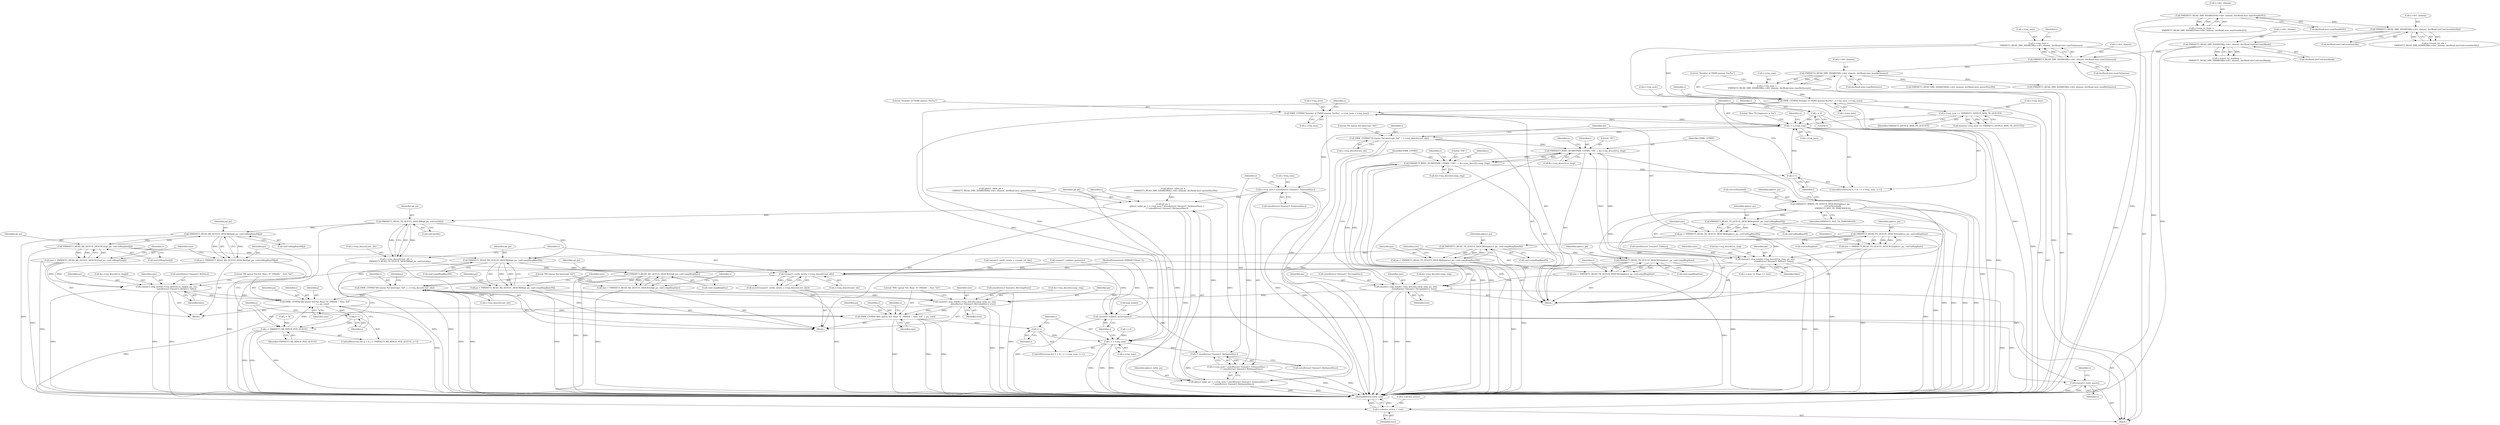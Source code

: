 digraph "0_qemu_9878d173f574df74bde0ff50b2f81009fbee81bb@API" {
"1000455" [label="(Call,s->txq_num * sizeof(struct Vmxnet3_TxQueueDesc))"];
"1000255" [label="(Call,i < s->txq_num)"];
"1000252" [label="(Call,i = 0)"];
"1000260" [label="(Call,i++)"];
"1000376" [label="(Call,VMXNET3_RING_DUMP(VMW_CFPRN, \"TXC\", i, &s->txq_descr[i].comp_ring))"];
"1000331" [label="(Call,VMXNET3_RING_DUMP(VMW_CFPRN, \"TX\", i, &s->txq_descr[i].tx_ring))"];
"1000293" [label="(Call,VMW_CFPRN(\"TX Queue %d interrupt: %d\", i, s->txq_descr[i].intr_idx))"];
"1000317" [label="(Call,vmxnet3_ring_init(&s->txq_descr[i].tx_ring, pa, size,\n                          sizeof(struct Vmxnet3_TxDesc), false))"];
"1000303" [label="(Call,pa = VMXNET3_READ_TX_QUEUE_DESCR64(qdescr_pa, conf.txRingBasePA))"];
"1000305" [label="(Call,VMXNET3_READ_TX_QUEUE_DESCR64(qdescr_pa, conf.txRingBasePA))"];
"1000406" [label="(Call,VMXNET3_WRITE_TX_QUEUE_DESCR32(qdescr_pa,\n                                       ctrl.txThreshold,\n                                       VMXNET3_DEF_TX_THRESHOLD))"];
"1000357" [label="(Call,VMXNET3_READ_TX_QUEUE_DESCR32(qdescr_pa, conf.compRingSize))"];
"1000350" [label="(Call,VMXNET3_READ_TX_QUEUE_DESCR64(qdescr_pa, conf.compRingBasePA))"];
"1000312" [label="(Call,VMXNET3_READ_TX_QUEUE_DESCR32(qdescr_pa, conf.txRingSize))"];
"1000310" [label="(Call,size = VMXNET3_READ_TX_QUEUE_DESCR32(qdescr_pa, conf.txRingSize))"];
"1000362" [label="(Call,vmxnet3_ring_init(&s->txq_descr[i].comp_ring, pa, size,\n                          sizeof(struct Vmxnet3_TxCompDesc), true))"];
"1000348" [label="(Call,pa = VMXNET3_READ_TX_QUEUE_DESCR64(qdescr_pa, conf.compRingBasePA))"];
"1000355" [label="(Call,size = VMXNET3_READ_TX_QUEUE_DESCR32(qdescr_pa, conf.compRingSize))"];
"1000272" [label="(Call,VMW_CFPRN(\"Number of TX/RX queues %u/%u\", s->txq_num, s->rxq_num))"];
"1000221" [label="(Call,VMW_CFPRN(\"Number of TX/RX queues %u/%u\", s->txq_num, s->rxq_num))"];
"1000195" [label="(Call,s->txq_num =\n        VMXNET3_READ_DRV_SHARED8(s->drv_shmem, devRead.misc.numTxQueues))"];
"1000199" [label="(Call,VMXNET3_READ_DRV_SHARED8(s->drv_shmem, devRead.misc.numTxQueues))"];
"1000179" [label="(Call,VMXNET3_READ_DRV_SHARED8(s->drv_shmem, devRead.intrConf.autoMask))"];
"1000155" [label="(Call,VMXNET3_READ_DRV_SHARED8(s->drv_shmem, devRead.intrConf.eventIntrIdx))"];
"1000125" [label="(Call,VMXNET3_READ_DRV_SHARED16(s->drv_shmem, devRead.misc.maxNumRxSG))"];
"1000208" [label="(Call,s->rxq_num =\n        VMXNET3_READ_DRV_SHARED8(s->drv_shmem, devRead.misc.numRxQueues))"];
"1000212" [label="(Call,VMXNET3_READ_DRV_SHARED8(s->drv_shmem, devRead.misc.numRxQueues))"];
"1000230" [label="(Call,s->txq_num <= VMXNET3_DEVICE_MAX_TX_QUEUES)"];
"1000450" [label="(Call,qd_pa =\n            qdescr_table_pa + s->txq_num * sizeof(struct Vmxnet3_TxQueueDesc) +\n            i * sizeof(struct Vmxnet3_RxQueueDesc))"];
"1000473" [label="(Call,VMXNET3_READ_TX_QUEUE_DESCR8(qd_pa, conf.intrIdx))"];
"1000465" [label="(Call,s->rxq_descr[i].intr_idx =\n            VMXNET3_READ_TX_QUEUE_DESCR8(qd_pa, conf.intrIdx))"];
"1000479" [label="(Call,vmxnet3_verify_intx(s, s->rxq_descr[i].intr_idx))"];
"1000478" [label="(Call,assert(vmxnet3_verify_intx(s, s->rxq_descr[i].intr_idx)))"];
"1000488" [label="(Call,VMW_CFPRN(\"RX Queue %d interrupt: %d\", i, s->rxq_descr[i].intr_idx))"];
"1000542" [label="(Call,VMW_CFPRN(\"RX queue %d:%d: Base: %\" PRIx64 \", Size: %d\",\n                      i, j, pa, size))"];
"1000505" [label="(Call,j++)"];
"1000502" [label="(Call,j < VMXNET3_RX_RINGS_PER_QUEUE)"];
"1000576" [label="(Call,VMW_CFPRN(\"RXC queue %d: Base: %\" PRIx64 \", Size: %d\", i, pa, size))"];
"1000445" [label="(Call,i++)"];
"1000440" [label="(Call,i < s->rxq_num)"];
"1000461" [label="(Call,i * sizeof(struct Vmxnet3_RxQueueDesc))"];
"1000452" [label="(Call,qdescr_table_pa + s->txq_num * sizeof(struct Vmxnet3_TxQueueDesc) +\n            i * sizeof(struct Vmxnet3_RxQueueDesc))"];
"1000454" [label="(Call,s->txq_num * sizeof(struct Vmxnet3_TxQueueDesc) +\n            i * sizeof(struct Vmxnet3_RxQueueDesc))"];
"1000599" [label="(Call,vmxnet3_validate_interrupts(s))"];
"1000602" [label="(Call,vmxnet3_reset_mac(s))"];
"1000510" [label="(Call,VMXNET3_READ_RX_QUEUE_DESCR64(qd_pa, conf.rxRingBasePA[j]))"];
"1000508" [label="(Call,pa = VMXNET3_READ_RX_QUEUE_DESCR64(qd_pa, conf.rxRingBasePA[j]))"];
"1000526" [label="(Call,vmxnet3_ring_init(&s->rxq_descr[i].rx_ring[j], pa, size,\n                              sizeof(struct Vmxnet3_RxDesc), false))"];
"1000519" [label="(Call,VMXNET3_READ_RX_QUEUE_DESCR32(qd_pa, conf.rxRingSize[j]))"];
"1000517" [label="(Call,size = VMXNET3_READ_RX_QUEUE_DESCR32(qd_pa, conf.rxRingSize[j]))"];
"1000550" [label="(Call,VMXNET3_READ_RX_QUEUE_DESCR64(qd_pa, conf.compRingBasePA))"];
"1000548" [label="(Call,pa = VMXNET3_READ_RX_QUEUE_DESCR64(qd_pa, conf.compRingBasePA))"];
"1000562" [label="(Call,vmxnet3_ring_init(&s->rxq_descr[i].comp_ring, pa, size,\n                          sizeof(struct Vmxnet3_RxCompDesc), true))"];
"1000604" [label="(Call,s->device_active = true)"];
"1000557" [label="(Call,VMXNET3_READ_RX_QUEUE_DESCR32(qd_pa, conf.compRingSize))"];
"1000555" [label="(Call,size = VMXNET3_READ_RX_QUEUE_DESCR32(qd_pa, conf.compRingSize))"];
"1000547" [label="(Identifier,size)"];
"1000345" [label="(Identifier,s)"];
"1000519" [label="(Call,VMXNET3_READ_RX_QUEUE_DESCR32(qd_pa, conf.rxRingSize[j]))"];
"1000479" [label="(Call,vmxnet3_verify_intx(s, s->rxq_descr[i].intr_idx))"];
"1000195" [label="(Call,s->txq_num =\n        VMXNET3_READ_DRV_SHARED8(s->drv_shmem, devRead.misc.numTxQueues))"];
"1000498" [label="(ControlStructure,for (j = 0; j < VMXNET3_RX_RINGS_PER_QUEUE; j++))"];
"1000600" [label="(Identifier,s)"];
"1000563" [label="(Call,&s->rxq_descr[i].comp_ring)"];
"1000450" [label="(Call,qd_pa =\n            qdescr_table_pa + s->txq_num * sizeof(struct Vmxnet3_TxQueueDesc) +\n            i * sizeof(struct Vmxnet3_RxQueueDesc))"];
"1000281" [label="(Identifier,s)"];
"1000113" [label="(MethodParameterIn,VMXNET3State *s)"];
"1000604" [label="(Call,s->device_active = true)"];
"1000234" [label="(Identifier,VMXNET3_DEVICE_MAX_TX_QUEUES)"];
"1000489" [label="(Literal,\"RX Queue %d interrupt: %d\")"];
"1000180" [label="(Call,s->drv_shmem)"];
"1000251" [label="(ControlStructure,for (i = 0; i < s->txq_num; i++))"];
"1000196" [label="(Call,s->txq_num)"];
"1000314" [label="(Call,conf.txRingSize)"];
"1000543" [label="(Literal,\"RX queue %d:%d: Base: %\" PRIx64 \", Size: %d\")"];
"1000351" [label="(Identifier,qdescr_pa)"];
"1000175" [label="(Call,s->auto_int_masking =\n        VMXNET3_READ_DRV_SHARED8(s->drv_shmem, devRead.intrConf.autoMask))"];
"1000334" [label="(Identifier,i)"];
"1000378" [label="(Literal,\"TXC\")"];
"1000580" [label="(Identifier,size)"];
"1000263" [label="(Call,VMXNET3_READ_DRV_SHARED8(s->drv_shmem, devRead.misc.numRxQueues))"];
"1000407" [label="(Identifier,qdescr_pa)"];
"1000260" [label="(Call,i++)"];
"1000469" [label="(Identifier,s)"];
"1000546" [label="(Identifier,pa)"];
"1000603" [label="(Identifier,s)"];
"1000571" [label="(Identifier,pa)"];
"1000567" [label="(Identifier,s)"];
"1000558" [label="(Identifier,qd_pa)"];
"1000280" [label="(Call,vmxnet3_validate_queues(s))"];
"1000436" [label="(ControlStructure,for (i = 0; i < s->rxq_num; i++))"];
"1000212" [label="(Call,VMXNET3_READ_DRV_SHARED8(s->drv_shmem, devRead.misc.numRxQueues))"];
"1000490" [label="(Identifier,i)"];
"1000253" [label="(Identifier,i)"];
"1000355" [label="(Call,size = VMXNET3_READ_TX_QUEUE_DESCR32(qdescr_pa, conf.compRingSize))"];
"1000504" [label="(Identifier,VMXNET3_RX_RINGS_PER_QUEUE)"];
"1000579" [label="(Identifier,pa)"];
"1000311" [label="(Identifier,size)"];
"1000262" [label="(Block,)"];
"1000256" [label="(Identifier,i)"];
"1000226" [label="(Call,s->rxq_num)"];
"1000377" [label="(Identifier,VMW_CFPRN)"];
"1000406" [label="(Call,VMXNET3_WRITE_TX_QUEUE_DESCR32(qdescr_pa,\n                                       ctrl.txThreshold,\n                                       VMXNET3_DEF_TX_THRESHOLD))"];
"1000447" [label="(Block,)"];
"1000549" [label="(Identifier,pa)"];
"1000367" [label="(Identifier,s)"];
"1000165" [label="(Call,vmxnet3_verify_intx(s, s->event_int_idx))"];
"1000446" [label="(Identifier,i)"];
"1000463" [label="(Call,sizeof(struct Vmxnet3_RxQueueDesc))"];
"1000551" [label="(Identifier,qd_pa)"];
"1000331" [label="(Call,VMXNET3_RING_DUMP(VMW_CFPRN, \"TX\", i, &s->txq_descr[i].tx_ring))"];
"1000559" [label="(Call,conf.compRingSize)"];
"1000222" [label="(Literal,\"Number of TX/RX queues %u/%u\")"];
"1000362" [label="(Call,vmxnet3_ring_init(&s->txq_descr[i].comp_ring, pa, size,\n                          sizeof(struct Vmxnet3_TxCompDesc), true))"];
"1000121" [label="(Call,s->max_rx_frags =\n        VMXNET3_READ_DRV_SHARED16(s->drv_shmem, devRead.misc.maxNumRxSG))"];
"1000126" [label="(Call,s->drv_shmem)"];
"1000509" [label="(Identifier,pa)"];
"1000151" [label="(Call,s->event_int_idx =\n        VMXNET3_READ_DRV_SHARED8(s->drv_shmem, devRead.intrConf.eventIntrIdx))"];
"1000502" [label="(Call,j < VMXNET3_RX_RINGS_PER_QUEUE)"];
"1000520" [label="(Identifier,qd_pa)"];
"1000544" [label="(Identifier,i)"];
"1000313" [label="(Identifier,qdescr_pa)"];
"1000216" [label="(Call,devRead.misc.numRxQueues)"];
"1000527" [label="(Call,&s->rxq_descr[i].rx_ring[j])"];
"1000508" [label="(Call,pa = VMXNET3_READ_RX_QUEUE_DESCR64(qd_pa, conf.rxRingBasePA[j]))"];
"1000545" [label="(Identifier,j)"];
"1000442" [label="(Call,s->rxq_num)"];
"1000372" [label="(Identifier,size)"];
"1000510" [label="(Call,VMXNET3_READ_RX_QUEUE_DESCR64(qd_pa, conf.rxRingBasePA[j]))"];
"1000326" [label="(Identifier,pa)"];
"1000359" [label="(Call,conf.compRingSize)"];
"1000512" [label="(Call,conf.rxRingBasePA[j])"];
"1000357" [label="(Call,VMXNET3_READ_TX_QUEUE_DESCR32(qdescr_pa, conf.compRingSize))"];
"1000375" [label="(Identifier,true)"];
"1000532" [label="(Identifier,s)"];
"1000474" [label="(Identifier,qd_pa)"];
"1000356" [label="(Identifier,size)"];
"1000503" [label="(Identifier,j)"];
"1000304" [label="(Identifier,pa)"];
"1000455" [label="(Call,s->txq_num * sizeof(struct Vmxnet3_TxQueueDesc))"];
"1000156" [label="(Call,s->drv_shmem)"];
"1000548" [label="(Call,pa = VMXNET3_READ_RX_QUEUE_DESCR64(qd_pa, conf.compRingBasePA))"];
"1000273" [label="(Literal,\"Number of TX/RX queues %u/%u\")"];
"1000606" [label="(Identifier,s)"];
"1000526" [label="(Call,vmxnet3_ring_init(&s->rxq_descr[i].rx_ring[j], pa, size,\n                              sizeof(struct Vmxnet3_RxDesc), false))"];
"1000578" [label="(Identifier,i)"];
"1000312" [label="(Call,VMXNET3_READ_TX_QUEUE_DESCR32(qdescr_pa, conf.txRingSize))"];
"1000538" [label="(Identifier,size)"];
"1000456" [label="(Call,s->txq_num)"];
"1000155" [label="(Call,VMXNET3_READ_DRV_SHARED8(s->drv_shmem, devRead.intrConf.eventIntrIdx))"];
"1000408" [label="(Call,ctrl.txThreshold)"];
"1000441" [label="(Identifier,i)"];
"1000203" [label="(Call,devRead.misc.numTxQueues)"];
"1000480" [label="(Identifier,s)"];
"1000350" [label="(Call,VMXNET3_READ_TX_QUEUE_DESCR64(qdescr_pa, conf.compRingBasePA))"];
"1000576" [label="(Call,VMW_CFPRN(\"RXC queue %d: Base: %\" PRIx64 \", Size: %d\", i, pa, size))"];
"1000328" [label="(Call,sizeof(struct Vmxnet3_TxDesc))"];
"1000488" [label="(Call,VMW_CFPRN(\"RX Queue %d interrupt: %d\", i, s->rxq_descr[i].intr_idx))"];
"1000125" [label="(Call,VMXNET3_READ_DRV_SHARED16(s->drv_shmem, devRead.misc.maxNumRxSG))"];
"1000295" [label="(Identifier,i)"];
"1000327" [label="(Identifier,size)"];
"1000608" [label="(Identifier,true)"];
"1000332" [label="(Identifier,VMW_CFPRN)"];
"1000440" [label="(Call,i < s->rxq_num)"];
"1000333" [label="(Literal,\"TX\")"];
"1000511" [label="(Identifier,qd_pa)"];
"1000481" [label="(Call,s->rxq_descr[i].intr_idx)"];
"1000555" [label="(Call,size = VMXNET3_READ_RX_QUEUE_DESCR32(qd_pa, conf.compRingSize))"];
"1000318" [label="(Call,&s->txq_descr[i].tx_ring)"];
"1000451" [label="(Identifier,qd_pa)"];
"1000478" [label="(Call,assert(vmxnet3_verify_intx(s, s->rxq_descr[i].intr_idx)))"];
"1000230" [label="(Call,s->txq_num <= VMXNET3_DEVICE_MAX_TX_QUEUES)"];
"1000277" [label="(Call,s->rxq_num)"];
"1000411" [label="(Identifier,VMXNET3_DEF_TX_THRESHOLD)"];
"1000343" [label="(Call,s->max_tx_frags += size)"];
"1000557" [label="(Call,VMXNET3_READ_RX_QUEUE_DESCR32(qd_pa, conf.compRingSize))"];
"1000294" [label="(Literal,\"TX Queue %d interrupt: %d\")"];
"1000282" [label="(Call,qdescr_table_pa =\n         VMXNET3_READ_DRV_SHARED64(s->drv_shmem, devRead.misc.queueDescPA))"];
"1000473" [label="(Call,VMXNET3_READ_TX_QUEUE_DESCR8(qd_pa, conf.intrIdx))"];
"1000305" [label="(Call,VMXNET3_READ_TX_QUEUE_DESCR64(qdescr_pa, conf.txRingBasePA))"];
"1000363" [label="(Call,&s->txq_descr[i].comp_ring)"];
"1000542" [label="(Call,VMW_CFPRN(\"RX queue %d:%d: Base: %\" PRIx64 \", Size: %d\",\n                      i, j, pa, size))"];
"1000232" [label="(Identifier,s)"];
"1000335" [label="(Call,&s->txq_descr[i].tx_ring)"];
"1000274" [label="(Call,s->txq_num)"];
"1000358" [label="(Identifier,qdescr_pa)"];
"1000380" [label="(Call,&s->txq_descr[i].comp_ring)"];
"1000221" [label="(Call,VMW_CFPRN(\"Number of TX/RX queues %u/%u\", s->txq_num, s->rxq_num))"];
"1000371" [label="(Identifier,pa)"];
"1000235" [label="(Call,qdescr_table_pa =\n        VMXNET3_READ_DRV_SHARED64(s->drv_shmem, devRead.misc.queueDescPA))"];
"1000129" [label="(Call,devRead.misc.maxNumRxSG)"];
"1000539" [label="(Call,sizeof(struct Vmxnet3_RxDesc))"];
"1000507" [label="(Block,)"];
"1000577" [label="(Literal,\"RXC queue %d: Base: %\" PRIx64 \", Size: %d\")"];
"1000376" [label="(Call,VMXNET3_RING_DUMP(VMW_CFPRN, \"TXC\", i, &s->txq_descr[i].comp_ring))"];
"1000200" [label="(Call,s->drv_shmem)"];
"1000261" [label="(Identifier,i)"];
"1000209" [label="(Call,s->rxq_num)"];
"1000465" [label="(Call,s->rxq_descr[i].intr_idx =\n            VMXNET3_READ_TX_QUEUE_DESCR8(qd_pa, conf.intrIdx))"];
"1000307" [label="(Call,conf.txRingBasePA)"];
"1000229" [label="(Call,assert(s->txq_num <= VMXNET3_DEVICE_MAX_TX_QUEUES))"];
"1000500" [label="(Identifier,j)"];
"1000348" [label="(Call,pa = VMXNET3_READ_TX_QUEUE_DESCR64(qdescr_pa, conf.compRingBasePA))"];
"1000272" [label="(Call,VMW_CFPRN(\"Number of TX/RX queues %u/%u\", s->txq_num, s->rxq_num))"];
"1000601" [label="(Call,smp_wmb())"];
"1000505" [label="(Call,j++)"];
"1000293" [label="(Call,VMW_CFPRN(\"TX Queue %d interrupt: %d\", i, s->txq_descr[i].intr_idx))"];
"1000521" [label="(Call,conf.rxRingSize[j])"];
"1000562" [label="(Call,vmxnet3_ring_init(&s->rxq_descr[i].comp_ring, pa, size,\n                          sizeof(struct Vmxnet3_RxCompDesc), true))"];
"1000453" [label="(Identifier,qdescr_table_pa)"];
"1000306" [label="(Identifier,qdescr_pa)"];
"1000379" [label="(Identifier,i)"];
"1000223" [label="(Call,s->txq_num)"];
"1000208" [label="(Call,s->rxq_num =\n        VMXNET3_READ_DRV_SHARED8(s->drv_shmem, devRead.misc.numRxQueues))"];
"1000322" [label="(Identifier,s)"];
"1000349" [label="(Identifier,pa)"];
"1000413" [label="(Literal,\"Max TX fragments is %u\")"];
"1000330" [label="(Identifier,false)"];
"1000556" [label="(Identifier,size)"];
"1000179" [label="(Call,VMXNET3_READ_DRV_SHARED8(s->drv_shmem, devRead.intrConf.autoMask))"];
"1000541" [label="(Identifier,false)"];
"1000517" [label="(Call,size = VMXNET3_READ_RX_QUEUE_DESCR32(qd_pa, conf.rxRingSize[j]))"];
"1000393" [label="(Identifier,s)"];
"1000183" [label="(Call,devRead.intrConf.autoMask)"];
"1000296" [label="(Call,s->txq_descr[i].intr_idx)"];
"1000317" [label="(Call,vmxnet3_ring_init(&s->txq_descr[i].tx_ring, pa, size,\n                          sizeof(struct Vmxnet3_TxDesc), false))"];
"1000255" [label="(Call,i < s->txq_num)"];
"1000352" [label="(Call,conf.compRingBasePA)"];
"1000373" [label="(Call,sizeof(struct Vmxnet3_TxCompDesc))"];
"1000114" [label="(Block,)"];
"1000462" [label="(Identifier,i)"];
"1000231" [label="(Call,s->txq_num)"];
"1000506" [label="(Identifier,j)"];
"1000552" [label="(Call,conf.compRingBasePA)"];
"1000459" [label="(Call,sizeof(struct Vmxnet3_TxQueueDesc))"];
"1000310" [label="(Call,size = VMXNET3_READ_TX_QUEUE_DESCR32(qdescr_pa, conf.txRingSize))"];
"1000265" [label="(Identifier,s)"];
"1000303" [label="(Call,pa = VMXNET3_READ_TX_QUEUE_DESCR64(qdescr_pa, conf.txRingBasePA))"];
"1000550" [label="(Call,VMXNET3_READ_RX_QUEUE_DESCR64(qd_pa, conf.compRingBasePA))"];
"1000437" [label="(Call,i = 0)"];
"1000575" [label="(Identifier,true)"];
"1000199" [label="(Call,VMXNET3_READ_DRV_SHARED8(s->drv_shmem, devRead.misc.numTxQueues))"];
"1000491" [label="(Call,s->rxq_descr[i].intr_idx)"];
"1000572" [label="(Identifier,size)"];
"1000609" [label="(MethodReturn,static void)"];
"1000605" [label="(Call,s->device_active)"];
"1000452" [label="(Call,qdescr_table_pa + s->txq_num * sizeof(struct Vmxnet3_TxQueueDesc) +\n            i * sizeof(struct Vmxnet3_RxQueueDesc))"];
"1000586" [label="(Identifier,s)"];
"1000454" [label="(Call,s->txq_num * sizeof(struct Vmxnet3_TxQueueDesc) +\n            i * sizeof(struct Vmxnet3_RxQueueDesc))"];
"1000466" [label="(Call,s->rxq_descr[i].intr_idx)"];
"1000210" [label="(Identifier,s)"];
"1000599" [label="(Call,vmxnet3_validate_interrupts(s))"];
"1000237" [label="(Call,VMXNET3_READ_DRV_SHARED64(s->drv_shmem, devRead.misc.queueDescPA))"];
"1000518" [label="(Identifier,size)"];
"1000537" [label="(Identifier,pa)"];
"1000159" [label="(Call,devRead.intrConf.eventIntrIdx)"];
"1000573" [label="(Call,sizeof(struct Vmxnet3_RxCompDesc))"];
"1000213" [label="(Call,s->drv_shmem)"];
"1000252" [label="(Call,i = 0)"];
"1000499" [label="(Call,j = 0)"];
"1000445" [label="(Call,i++)"];
"1000602" [label="(Call,vmxnet3_reset_mac(s))"];
"1000257" [label="(Call,s->txq_num)"];
"1000254" [label="(Literal,0)"];
"1000461" [label="(Call,i * sizeof(struct Vmxnet3_RxQueueDesc))"];
"1000475" [label="(Call,conf.intrIdx)"];
"1000455" -> "1000454"  [label="AST: "];
"1000455" -> "1000459"  [label="CFG: "];
"1000456" -> "1000455"  [label="AST: "];
"1000459" -> "1000455"  [label="AST: "];
"1000462" -> "1000455"  [label="CFG: "];
"1000455" -> "1000609"  [label="DDG: "];
"1000455" -> "1000450"  [label="DDG: "];
"1000455" -> "1000452"  [label="DDG: "];
"1000455" -> "1000454"  [label="DDG: "];
"1000255" -> "1000455"  [label="DDG: "];
"1000255" -> "1000251"  [label="AST: "];
"1000255" -> "1000257"  [label="CFG: "];
"1000256" -> "1000255"  [label="AST: "];
"1000257" -> "1000255"  [label="AST: "];
"1000265" -> "1000255"  [label="CFG: "];
"1000413" -> "1000255"  [label="CFG: "];
"1000255" -> "1000609"  [label="DDG: "];
"1000255" -> "1000609"  [label="DDG: "];
"1000252" -> "1000255"  [label="DDG: "];
"1000260" -> "1000255"  [label="DDG: "];
"1000272" -> "1000255"  [label="DDG: "];
"1000230" -> "1000255"  [label="DDG: "];
"1000255" -> "1000272"  [label="DDG: "];
"1000255" -> "1000293"  [label="DDG: "];
"1000252" -> "1000251"  [label="AST: "];
"1000252" -> "1000254"  [label="CFG: "];
"1000253" -> "1000252"  [label="AST: "];
"1000254" -> "1000252"  [label="AST: "];
"1000256" -> "1000252"  [label="CFG: "];
"1000260" -> "1000251"  [label="AST: "];
"1000260" -> "1000261"  [label="CFG: "];
"1000261" -> "1000260"  [label="AST: "];
"1000256" -> "1000260"  [label="CFG: "];
"1000376" -> "1000260"  [label="DDG: "];
"1000376" -> "1000262"  [label="AST: "];
"1000376" -> "1000380"  [label="CFG: "];
"1000377" -> "1000376"  [label="AST: "];
"1000378" -> "1000376"  [label="AST: "];
"1000379" -> "1000376"  [label="AST: "];
"1000380" -> "1000376"  [label="AST: "];
"1000393" -> "1000376"  [label="CFG: "];
"1000376" -> "1000609"  [label="DDG: "];
"1000376" -> "1000609"  [label="DDG: "];
"1000376" -> "1000609"  [label="DDG: "];
"1000376" -> "1000331"  [label="DDG: "];
"1000376" -> "1000362"  [label="DDG: "];
"1000331" -> "1000376"  [label="DDG: "];
"1000331" -> "1000376"  [label="DDG: "];
"1000362" -> "1000376"  [label="DDG: "];
"1000331" -> "1000262"  [label="AST: "];
"1000331" -> "1000335"  [label="CFG: "];
"1000332" -> "1000331"  [label="AST: "];
"1000333" -> "1000331"  [label="AST: "];
"1000334" -> "1000331"  [label="AST: "];
"1000335" -> "1000331"  [label="AST: "];
"1000345" -> "1000331"  [label="CFG: "];
"1000331" -> "1000609"  [label="DDG: "];
"1000331" -> "1000609"  [label="DDG: "];
"1000331" -> "1000317"  [label="DDG: "];
"1000293" -> "1000331"  [label="DDG: "];
"1000317" -> "1000331"  [label="DDG: "];
"1000293" -> "1000262"  [label="AST: "];
"1000293" -> "1000296"  [label="CFG: "];
"1000294" -> "1000293"  [label="AST: "];
"1000295" -> "1000293"  [label="AST: "];
"1000296" -> "1000293"  [label="AST: "];
"1000304" -> "1000293"  [label="CFG: "];
"1000293" -> "1000609"  [label="DDG: "];
"1000293" -> "1000609"  [label="DDG: "];
"1000317" -> "1000262"  [label="AST: "];
"1000317" -> "1000330"  [label="CFG: "];
"1000318" -> "1000317"  [label="AST: "];
"1000326" -> "1000317"  [label="AST: "];
"1000327" -> "1000317"  [label="AST: "];
"1000328" -> "1000317"  [label="AST: "];
"1000330" -> "1000317"  [label="AST: "];
"1000332" -> "1000317"  [label="CFG: "];
"1000317" -> "1000609"  [label="DDG: "];
"1000317" -> "1000609"  [label="DDG: "];
"1000303" -> "1000317"  [label="DDG: "];
"1000310" -> "1000317"  [label="DDG: "];
"1000317" -> "1000343"  [label="DDG: "];
"1000317" -> "1000526"  [label="DDG: "];
"1000303" -> "1000262"  [label="AST: "];
"1000303" -> "1000305"  [label="CFG: "];
"1000304" -> "1000303"  [label="AST: "];
"1000305" -> "1000303"  [label="AST: "];
"1000311" -> "1000303"  [label="CFG: "];
"1000303" -> "1000609"  [label="DDG: "];
"1000305" -> "1000303"  [label="DDG: "];
"1000305" -> "1000303"  [label="DDG: "];
"1000305" -> "1000307"  [label="CFG: "];
"1000306" -> "1000305"  [label="AST: "];
"1000307" -> "1000305"  [label="AST: "];
"1000305" -> "1000609"  [label="DDG: "];
"1000406" -> "1000305"  [label="DDG: "];
"1000305" -> "1000312"  [label="DDG: "];
"1000406" -> "1000262"  [label="AST: "];
"1000406" -> "1000411"  [label="CFG: "];
"1000407" -> "1000406"  [label="AST: "];
"1000408" -> "1000406"  [label="AST: "];
"1000411" -> "1000406"  [label="AST: "];
"1000261" -> "1000406"  [label="CFG: "];
"1000406" -> "1000609"  [label="DDG: "];
"1000406" -> "1000609"  [label="DDG: "];
"1000406" -> "1000609"  [label="DDG: "];
"1000406" -> "1000609"  [label="DDG: "];
"1000357" -> "1000406"  [label="DDG: "];
"1000357" -> "1000355"  [label="AST: "];
"1000357" -> "1000359"  [label="CFG: "];
"1000358" -> "1000357"  [label="AST: "];
"1000359" -> "1000357"  [label="AST: "];
"1000355" -> "1000357"  [label="CFG: "];
"1000357" -> "1000609"  [label="DDG: "];
"1000357" -> "1000355"  [label="DDG: "];
"1000357" -> "1000355"  [label="DDG: "];
"1000350" -> "1000357"  [label="DDG: "];
"1000357" -> "1000557"  [label="DDG: "];
"1000350" -> "1000348"  [label="AST: "];
"1000350" -> "1000352"  [label="CFG: "];
"1000351" -> "1000350"  [label="AST: "];
"1000352" -> "1000350"  [label="AST: "];
"1000348" -> "1000350"  [label="CFG: "];
"1000350" -> "1000609"  [label="DDG: "];
"1000350" -> "1000348"  [label="DDG: "];
"1000350" -> "1000348"  [label="DDG: "];
"1000312" -> "1000350"  [label="DDG: "];
"1000350" -> "1000550"  [label="DDG: "];
"1000312" -> "1000310"  [label="AST: "];
"1000312" -> "1000314"  [label="CFG: "];
"1000313" -> "1000312"  [label="AST: "];
"1000314" -> "1000312"  [label="AST: "];
"1000310" -> "1000312"  [label="CFG: "];
"1000312" -> "1000609"  [label="DDG: "];
"1000312" -> "1000310"  [label="DDG: "];
"1000312" -> "1000310"  [label="DDG: "];
"1000310" -> "1000262"  [label="AST: "];
"1000311" -> "1000310"  [label="AST: "];
"1000322" -> "1000310"  [label="CFG: "];
"1000310" -> "1000609"  [label="DDG: "];
"1000362" -> "1000262"  [label="AST: "];
"1000362" -> "1000375"  [label="CFG: "];
"1000363" -> "1000362"  [label="AST: "];
"1000371" -> "1000362"  [label="AST: "];
"1000372" -> "1000362"  [label="AST: "];
"1000373" -> "1000362"  [label="AST: "];
"1000375" -> "1000362"  [label="AST: "];
"1000377" -> "1000362"  [label="CFG: "];
"1000362" -> "1000609"  [label="DDG: "];
"1000362" -> "1000609"  [label="DDG: "];
"1000362" -> "1000609"  [label="DDG: "];
"1000348" -> "1000362"  [label="DDG: "];
"1000355" -> "1000362"  [label="DDG: "];
"1000362" -> "1000562"  [label="DDG: "];
"1000362" -> "1000604"  [label="DDG: "];
"1000348" -> "1000262"  [label="AST: "];
"1000349" -> "1000348"  [label="AST: "];
"1000356" -> "1000348"  [label="CFG: "];
"1000348" -> "1000609"  [label="DDG: "];
"1000355" -> "1000262"  [label="AST: "];
"1000356" -> "1000355"  [label="AST: "];
"1000367" -> "1000355"  [label="CFG: "];
"1000355" -> "1000609"  [label="DDG: "];
"1000272" -> "1000262"  [label="AST: "];
"1000272" -> "1000277"  [label="CFG: "];
"1000273" -> "1000272"  [label="AST: "];
"1000274" -> "1000272"  [label="AST: "];
"1000277" -> "1000272"  [label="AST: "];
"1000281" -> "1000272"  [label="CFG: "];
"1000272" -> "1000609"  [label="DDG: "];
"1000221" -> "1000272"  [label="DDG: "];
"1000272" -> "1000440"  [label="DDG: "];
"1000221" -> "1000114"  [label="AST: "];
"1000221" -> "1000226"  [label="CFG: "];
"1000222" -> "1000221"  [label="AST: "];
"1000223" -> "1000221"  [label="AST: "];
"1000226" -> "1000221"  [label="AST: "];
"1000232" -> "1000221"  [label="CFG: "];
"1000221" -> "1000609"  [label="DDG: "];
"1000195" -> "1000221"  [label="DDG: "];
"1000208" -> "1000221"  [label="DDG: "];
"1000221" -> "1000230"  [label="DDG: "];
"1000221" -> "1000440"  [label="DDG: "];
"1000195" -> "1000114"  [label="AST: "];
"1000195" -> "1000199"  [label="CFG: "];
"1000196" -> "1000195"  [label="AST: "];
"1000199" -> "1000195"  [label="AST: "];
"1000210" -> "1000195"  [label="CFG: "];
"1000195" -> "1000609"  [label="DDG: "];
"1000199" -> "1000195"  [label="DDG: "];
"1000199" -> "1000195"  [label="DDG: "];
"1000199" -> "1000203"  [label="CFG: "];
"1000200" -> "1000199"  [label="AST: "];
"1000203" -> "1000199"  [label="AST: "];
"1000199" -> "1000609"  [label="DDG: "];
"1000179" -> "1000199"  [label="DDG: "];
"1000199" -> "1000212"  [label="DDG: "];
"1000179" -> "1000175"  [label="AST: "];
"1000179" -> "1000183"  [label="CFG: "];
"1000180" -> "1000179"  [label="AST: "];
"1000183" -> "1000179"  [label="AST: "];
"1000175" -> "1000179"  [label="CFG: "];
"1000179" -> "1000609"  [label="DDG: "];
"1000179" -> "1000175"  [label="DDG: "];
"1000179" -> "1000175"  [label="DDG: "];
"1000155" -> "1000179"  [label="DDG: "];
"1000155" -> "1000151"  [label="AST: "];
"1000155" -> "1000159"  [label="CFG: "];
"1000156" -> "1000155"  [label="AST: "];
"1000159" -> "1000155"  [label="AST: "];
"1000151" -> "1000155"  [label="CFG: "];
"1000155" -> "1000609"  [label="DDG: "];
"1000155" -> "1000151"  [label="DDG: "];
"1000155" -> "1000151"  [label="DDG: "];
"1000125" -> "1000155"  [label="DDG: "];
"1000125" -> "1000121"  [label="AST: "];
"1000125" -> "1000129"  [label="CFG: "];
"1000126" -> "1000125"  [label="AST: "];
"1000129" -> "1000125"  [label="AST: "];
"1000121" -> "1000125"  [label="CFG: "];
"1000125" -> "1000609"  [label="DDG: "];
"1000125" -> "1000121"  [label="DDG: "];
"1000125" -> "1000121"  [label="DDG: "];
"1000208" -> "1000114"  [label="AST: "];
"1000208" -> "1000212"  [label="CFG: "];
"1000209" -> "1000208"  [label="AST: "];
"1000212" -> "1000208"  [label="AST: "];
"1000222" -> "1000208"  [label="CFG: "];
"1000208" -> "1000609"  [label="DDG: "];
"1000212" -> "1000208"  [label="DDG: "];
"1000212" -> "1000208"  [label="DDG: "];
"1000212" -> "1000216"  [label="CFG: "];
"1000213" -> "1000212"  [label="AST: "];
"1000216" -> "1000212"  [label="AST: "];
"1000212" -> "1000609"  [label="DDG: "];
"1000212" -> "1000237"  [label="DDG: "];
"1000212" -> "1000263"  [label="DDG: "];
"1000230" -> "1000229"  [label="AST: "];
"1000230" -> "1000234"  [label="CFG: "];
"1000231" -> "1000230"  [label="AST: "];
"1000234" -> "1000230"  [label="AST: "];
"1000229" -> "1000230"  [label="CFG: "];
"1000230" -> "1000609"  [label="DDG: "];
"1000230" -> "1000229"  [label="DDG: "];
"1000230" -> "1000229"  [label="DDG: "];
"1000450" -> "1000447"  [label="AST: "];
"1000450" -> "1000452"  [label="CFG: "];
"1000451" -> "1000450"  [label="AST: "];
"1000452" -> "1000450"  [label="AST: "];
"1000469" -> "1000450"  [label="CFG: "];
"1000450" -> "1000609"  [label="DDG: "];
"1000235" -> "1000450"  [label="DDG: "];
"1000282" -> "1000450"  [label="DDG: "];
"1000461" -> "1000450"  [label="DDG: "];
"1000450" -> "1000473"  [label="DDG: "];
"1000473" -> "1000465"  [label="AST: "];
"1000473" -> "1000475"  [label="CFG: "];
"1000474" -> "1000473"  [label="AST: "];
"1000475" -> "1000473"  [label="AST: "];
"1000465" -> "1000473"  [label="CFG: "];
"1000473" -> "1000609"  [label="DDG: "];
"1000473" -> "1000465"  [label="DDG: "];
"1000473" -> "1000465"  [label="DDG: "];
"1000473" -> "1000510"  [label="DDG: "];
"1000473" -> "1000550"  [label="DDG: "];
"1000465" -> "1000447"  [label="AST: "];
"1000466" -> "1000465"  [label="AST: "];
"1000480" -> "1000465"  [label="CFG: "];
"1000465" -> "1000609"  [label="DDG: "];
"1000465" -> "1000479"  [label="DDG: "];
"1000479" -> "1000478"  [label="AST: "];
"1000479" -> "1000481"  [label="CFG: "];
"1000480" -> "1000479"  [label="AST: "];
"1000481" -> "1000479"  [label="AST: "];
"1000478" -> "1000479"  [label="CFG: "];
"1000479" -> "1000478"  [label="DDG: "];
"1000479" -> "1000478"  [label="DDG: "];
"1000165" -> "1000479"  [label="DDG: "];
"1000280" -> "1000479"  [label="DDG: "];
"1000113" -> "1000479"  [label="DDG: "];
"1000479" -> "1000488"  [label="DDG: "];
"1000479" -> "1000599"  [label="DDG: "];
"1000478" -> "1000447"  [label="AST: "];
"1000489" -> "1000478"  [label="CFG: "];
"1000478" -> "1000609"  [label="DDG: "];
"1000478" -> "1000609"  [label="DDG: "];
"1000488" -> "1000447"  [label="AST: "];
"1000488" -> "1000491"  [label="CFG: "];
"1000489" -> "1000488"  [label="AST: "];
"1000490" -> "1000488"  [label="AST: "];
"1000491" -> "1000488"  [label="AST: "];
"1000500" -> "1000488"  [label="CFG: "];
"1000488" -> "1000609"  [label="DDG: "];
"1000488" -> "1000609"  [label="DDG: "];
"1000461" -> "1000488"  [label="DDG: "];
"1000488" -> "1000542"  [label="DDG: "];
"1000488" -> "1000576"  [label="DDG: "];
"1000542" -> "1000507"  [label="AST: "];
"1000542" -> "1000547"  [label="CFG: "];
"1000543" -> "1000542"  [label="AST: "];
"1000544" -> "1000542"  [label="AST: "];
"1000545" -> "1000542"  [label="AST: "];
"1000546" -> "1000542"  [label="AST: "];
"1000547" -> "1000542"  [label="AST: "];
"1000506" -> "1000542"  [label="CFG: "];
"1000542" -> "1000609"  [label="DDG: "];
"1000542" -> "1000505"  [label="DDG: "];
"1000502" -> "1000542"  [label="DDG: "];
"1000526" -> "1000542"  [label="DDG: "];
"1000526" -> "1000542"  [label="DDG: "];
"1000542" -> "1000576"  [label="DDG: "];
"1000505" -> "1000498"  [label="AST: "];
"1000505" -> "1000506"  [label="CFG: "];
"1000506" -> "1000505"  [label="AST: "];
"1000503" -> "1000505"  [label="CFG: "];
"1000505" -> "1000502"  [label="DDG: "];
"1000502" -> "1000498"  [label="AST: "];
"1000502" -> "1000504"  [label="CFG: "];
"1000503" -> "1000502"  [label="AST: "];
"1000504" -> "1000502"  [label="AST: "];
"1000509" -> "1000502"  [label="CFG: "];
"1000549" -> "1000502"  [label="CFG: "];
"1000502" -> "1000609"  [label="DDG: "];
"1000502" -> "1000609"  [label="DDG: "];
"1000502" -> "1000609"  [label="DDG: "];
"1000499" -> "1000502"  [label="DDG: "];
"1000576" -> "1000447"  [label="AST: "];
"1000576" -> "1000580"  [label="CFG: "];
"1000577" -> "1000576"  [label="AST: "];
"1000578" -> "1000576"  [label="AST: "];
"1000579" -> "1000576"  [label="AST: "];
"1000580" -> "1000576"  [label="AST: "];
"1000586" -> "1000576"  [label="CFG: "];
"1000576" -> "1000609"  [label="DDG: "];
"1000576" -> "1000609"  [label="DDG: "];
"1000576" -> "1000609"  [label="DDG: "];
"1000576" -> "1000445"  [label="DDG: "];
"1000562" -> "1000576"  [label="DDG: "];
"1000562" -> "1000576"  [label="DDG: "];
"1000445" -> "1000436"  [label="AST: "];
"1000445" -> "1000446"  [label="CFG: "];
"1000446" -> "1000445"  [label="AST: "];
"1000441" -> "1000445"  [label="CFG: "];
"1000445" -> "1000440"  [label="DDG: "];
"1000440" -> "1000436"  [label="AST: "];
"1000440" -> "1000442"  [label="CFG: "];
"1000441" -> "1000440"  [label="AST: "];
"1000442" -> "1000440"  [label="AST: "];
"1000451" -> "1000440"  [label="CFG: "];
"1000600" -> "1000440"  [label="CFG: "];
"1000440" -> "1000609"  [label="DDG: "];
"1000440" -> "1000609"  [label="DDG: "];
"1000440" -> "1000609"  [label="DDG: "];
"1000437" -> "1000440"  [label="DDG: "];
"1000440" -> "1000461"  [label="DDG: "];
"1000461" -> "1000454"  [label="AST: "];
"1000461" -> "1000463"  [label="CFG: "];
"1000462" -> "1000461"  [label="AST: "];
"1000463" -> "1000461"  [label="AST: "];
"1000454" -> "1000461"  [label="CFG: "];
"1000461" -> "1000452"  [label="DDG: "];
"1000461" -> "1000454"  [label="DDG: "];
"1000452" -> "1000454"  [label="CFG: "];
"1000453" -> "1000452"  [label="AST: "];
"1000454" -> "1000452"  [label="AST: "];
"1000452" -> "1000609"  [label="DDG: "];
"1000452" -> "1000609"  [label="DDG: "];
"1000235" -> "1000452"  [label="DDG: "];
"1000282" -> "1000452"  [label="DDG: "];
"1000454" -> "1000609"  [label="DDG: "];
"1000454" -> "1000609"  [label="DDG: "];
"1000599" -> "1000114"  [label="AST: "];
"1000599" -> "1000600"  [label="CFG: "];
"1000600" -> "1000599"  [label="AST: "];
"1000601" -> "1000599"  [label="CFG: "];
"1000599" -> "1000609"  [label="DDG: "];
"1000165" -> "1000599"  [label="DDG: "];
"1000280" -> "1000599"  [label="DDG: "];
"1000113" -> "1000599"  [label="DDG: "];
"1000599" -> "1000602"  [label="DDG: "];
"1000602" -> "1000114"  [label="AST: "];
"1000602" -> "1000603"  [label="CFG: "];
"1000603" -> "1000602"  [label="AST: "];
"1000606" -> "1000602"  [label="CFG: "];
"1000602" -> "1000609"  [label="DDG: "];
"1000602" -> "1000609"  [label="DDG: "];
"1000113" -> "1000602"  [label="DDG: "];
"1000510" -> "1000508"  [label="AST: "];
"1000510" -> "1000512"  [label="CFG: "];
"1000511" -> "1000510"  [label="AST: "];
"1000512" -> "1000510"  [label="AST: "];
"1000508" -> "1000510"  [label="CFG: "];
"1000510" -> "1000609"  [label="DDG: "];
"1000510" -> "1000508"  [label="DDG: "];
"1000510" -> "1000508"  [label="DDG: "];
"1000519" -> "1000510"  [label="DDG: "];
"1000510" -> "1000519"  [label="DDG: "];
"1000508" -> "1000507"  [label="AST: "];
"1000509" -> "1000508"  [label="AST: "];
"1000518" -> "1000508"  [label="CFG: "];
"1000508" -> "1000609"  [label="DDG: "];
"1000508" -> "1000526"  [label="DDG: "];
"1000526" -> "1000507"  [label="AST: "];
"1000526" -> "1000541"  [label="CFG: "];
"1000527" -> "1000526"  [label="AST: "];
"1000537" -> "1000526"  [label="AST: "];
"1000538" -> "1000526"  [label="AST: "];
"1000539" -> "1000526"  [label="AST: "];
"1000541" -> "1000526"  [label="AST: "];
"1000543" -> "1000526"  [label="CFG: "];
"1000526" -> "1000609"  [label="DDG: "];
"1000526" -> "1000609"  [label="DDG: "];
"1000526" -> "1000609"  [label="DDG: "];
"1000517" -> "1000526"  [label="DDG: "];
"1000519" -> "1000517"  [label="AST: "];
"1000519" -> "1000521"  [label="CFG: "];
"1000520" -> "1000519"  [label="AST: "];
"1000521" -> "1000519"  [label="AST: "];
"1000517" -> "1000519"  [label="CFG: "];
"1000519" -> "1000609"  [label="DDG: "];
"1000519" -> "1000517"  [label="DDG: "];
"1000519" -> "1000517"  [label="DDG: "];
"1000519" -> "1000550"  [label="DDG: "];
"1000517" -> "1000507"  [label="AST: "];
"1000518" -> "1000517"  [label="AST: "];
"1000532" -> "1000517"  [label="CFG: "];
"1000517" -> "1000609"  [label="DDG: "];
"1000550" -> "1000548"  [label="AST: "];
"1000550" -> "1000552"  [label="CFG: "];
"1000551" -> "1000550"  [label="AST: "];
"1000552" -> "1000550"  [label="AST: "];
"1000548" -> "1000550"  [label="CFG: "];
"1000550" -> "1000609"  [label="DDG: "];
"1000550" -> "1000548"  [label="DDG: "];
"1000550" -> "1000548"  [label="DDG: "];
"1000550" -> "1000557"  [label="DDG: "];
"1000548" -> "1000447"  [label="AST: "];
"1000549" -> "1000548"  [label="AST: "];
"1000556" -> "1000548"  [label="CFG: "];
"1000548" -> "1000609"  [label="DDG: "];
"1000548" -> "1000562"  [label="DDG: "];
"1000562" -> "1000447"  [label="AST: "];
"1000562" -> "1000575"  [label="CFG: "];
"1000563" -> "1000562"  [label="AST: "];
"1000571" -> "1000562"  [label="AST: "];
"1000572" -> "1000562"  [label="AST: "];
"1000573" -> "1000562"  [label="AST: "];
"1000575" -> "1000562"  [label="AST: "];
"1000577" -> "1000562"  [label="CFG: "];
"1000562" -> "1000609"  [label="DDG: "];
"1000562" -> "1000609"  [label="DDG: "];
"1000555" -> "1000562"  [label="DDG: "];
"1000562" -> "1000604"  [label="DDG: "];
"1000604" -> "1000114"  [label="AST: "];
"1000604" -> "1000608"  [label="CFG: "];
"1000605" -> "1000604"  [label="AST: "];
"1000608" -> "1000604"  [label="AST: "];
"1000609" -> "1000604"  [label="CFG: "];
"1000604" -> "1000609"  [label="DDG: "];
"1000604" -> "1000609"  [label="DDG: "];
"1000557" -> "1000555"  [label="AST: "];
"1000557" -> "1000559"  [label="CFG: "];
"1000558" -> "1000557"  [label="AST: "];
"1000559" -> "1000557"  [label="AST: "];
"1000555" -> "1000557"  [label="CFG: "];
"1000557" -> "1000609"  [label="DDG: "];
"1000557" -> "1000609"  [label="DDG: "];
"1000557" -> "1000555"  [label="DDG: "];
"1000557" -> "1000555"  [label="DDG: "];
"1000555" -> "1000447"  [label="AST: "];
"1000556" -> "1000555"  [label="AST: "];
"1000567" -> "1000555"  [label="CFG: "];
"1000555" -> "1000609"  [label="DDG: "];
}
